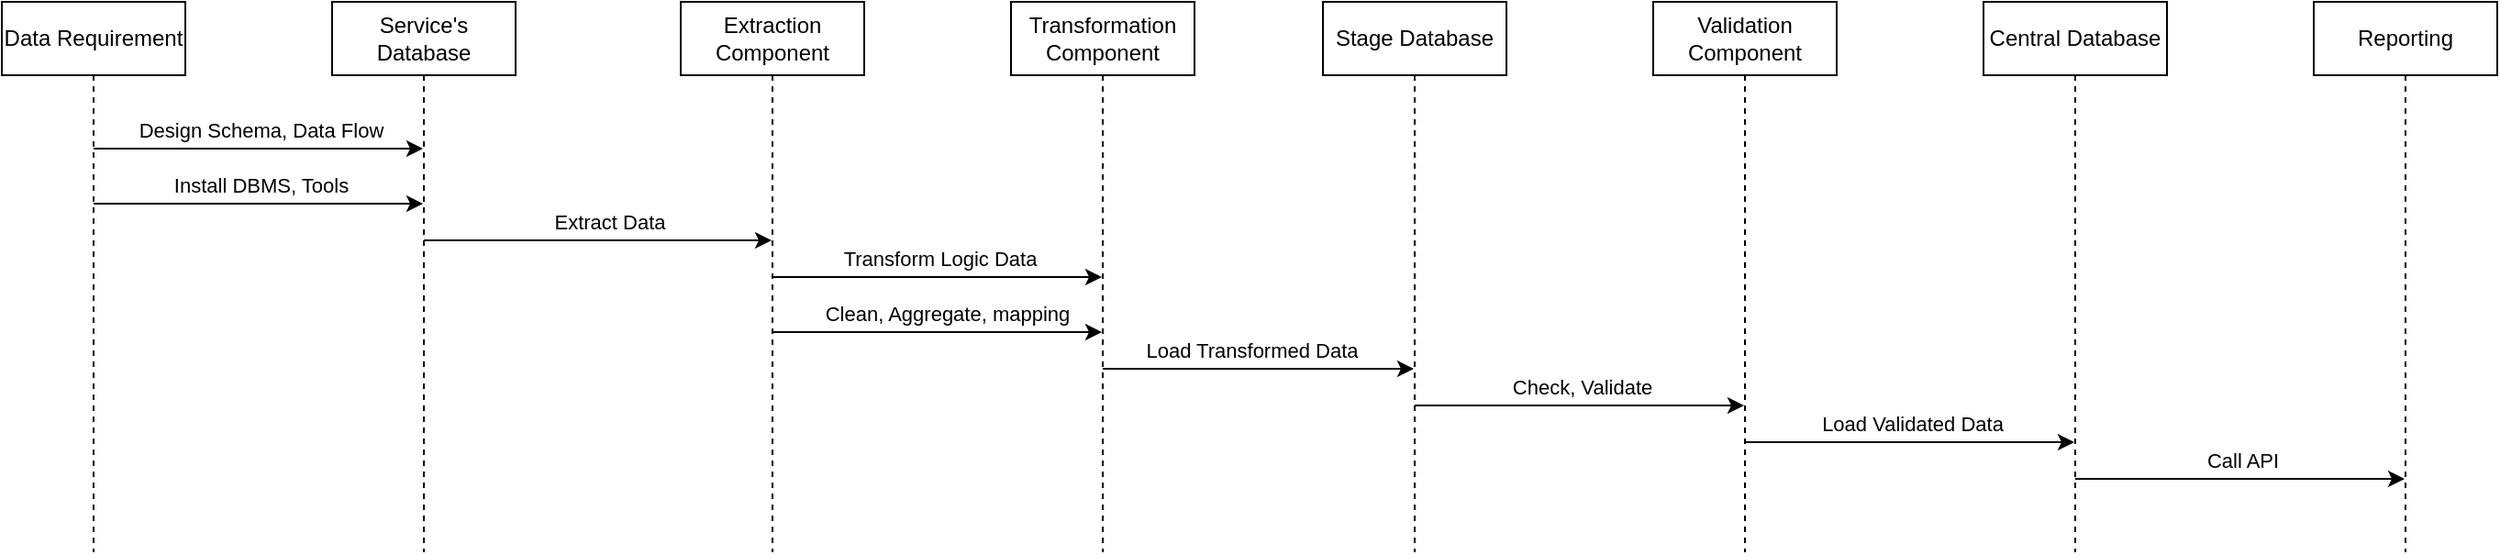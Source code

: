 <mxfile version="21.3.7" type="github">
  <diagram name="Page-1" id="2YBvvXClWsGukQMizWep">
    <mxGraphModel dx="1010" dy="542" grid="1" gridSize="10" guides="1" tooltips="1" connect="1" arrows="1" fold="1" page="1" pageScale="1" pageWidth="850" pageHeight="1100" math="0" shadow="0">
      <root>
        <mxCell id="0" />
        <mxCell id="1" parent="0" />
        <mxCell id="hRcrlmGx0hsTA7UZebqg-2" value="Install DBMS, Tools" style="edgeStyle=elbowEdgeStyle;rounded=0;orthogonalLoop=1;jettySize=auto;html=1;elbow=vertical;curved=0;" edge="1" parent="1" source="aM9ryv3xv72pqoxQDRHE-5" target="hRcrlmGx0hsTA7UZebqg-1">
          <mxGeometry x="0.006" y="10" relative="1" as="geometry">
            <Array as="points">
              <mxPoint x="190" y="150" />
            </Array>
            <mxPoint as="offset" />
          </mxGeometry>
        </mxCell>
        <mxCell id="aM9ryv3xv72pqoxQDRHE-5" value="Data Requirement" style="shape=umlLifeline;perimeter=lifelinePerimeter;whiteSpace=wrap;html=1;container=0;dropTarget=0;collapsible=0;recursiveResize=0;outlineConnect=0;portConstraint=eastwest;newEdgeStyle={&quot;edgeStyle&quot;:&quot;elbowEdgeStyle&quot;,&quot;elbow&quot;:&quot;vertical&quot;,&quot;curved&quot;:0,&quot;rounded&quot;:0};" parent="1" vertex="1">
          <mxGeometry x="20" y="40" width="100" height="300" as="geometry" />
        </mxCell>
        <mxCell id="hRcrlmGx0hsTA7UZebqg-4" value="Extract Data" style="edgeStyle=elbowEdgeStyle;rounded=0;orthogonalLoop=1;jettySize=auto;html=1;elbow=vertical;curved=0;" edge="1" parent="1" source="hRcrlmGx0hsTA7UZebqg-1" target="hRcrlmGx0hsTA7UZebqg-3">
          <mxGeometry x="0.059" y="10" relative="1" as="geometry">
            <Array as="points">
              <mxPoint x="350" y="170" />
              <mxPoint x="290" y="170" />
              <mxPoint x="300" y="170" />
              <mxPoint x="300" y="170" />
            </Array>
            <mxPoint as="offset" />
          </mxGeometry>
        </mxCell>
        <mxCell id="hRcrlmGx0hsTA7UZebqg-1" value="Service&#39;s Database" style="shape=umlLifeline;perimeter=lifelinePerimeter;whiteSpace=wrap;html=1;container=0;dropTarget=0;collapsible=0;recursiveResize=0;outlineConnect=0;portConstraint=eastwest;newEdgeStyle={&quot;edgeStyle&quot;:&quot;elbowEdgeStyle&quot;,&quot;elbow&quot;:&quot;vertical&quot;,&quot;curved&quot;:0,&quot;rounded&quot;:0};size=40;" vertex="1" parent="1">
          <mxGeometry x="200" y="40" width="100" height="300" as="geometry" />
        </mxCell>
        <mxCell id="hRcrlmGx0hsTA7UZebqg-6" value="Transform Logic Data" style="edgeStyle=elbowEdgeStyle;rounded=0;orthogonalLoop=1;jettySize=auto;html=1;elbow=vertical;curved=0;" edge="1" parent="1" source="hRcrlmGx0hsTA7UZebqg-3" target="hRcrlmGx0hsTA7UZebqg-5">
          <mxGeometry x="0.006" y="10" relative="1" as="geometry">
            <mxPoint as="offset" />
          </mxGeometry>
        </mxCell>
        <mxCell id="hRcrlmGx0hsTA7UZebqg-3" value="Extraction Component" style="shape=umlLifeline;perimeter=lifelinePerimeter;whiteSpace=wrap;html=1;container=0;dropTarget=0;collapsible=0;recursiveResize=0;outlineConnect=0;portConstraint=eastwest;newEdgeStyle={&quot;edgeStyle&quot;:&quot;elbowEdgeStyle&quot;,&quot;elbow&quot;:&quot;vertical&quot;,&quot;curved&quot;:0,&quot;rounded&quot;:0};" vertex="1" parent="1">
          <mxGeometry x="390" y="40" width="100" height="300" as="geometry" />
        </mxCell>
        <mxCell id="hRcrlmGx0hsTA7UZebqg-8" value="Load Transformed Data" style="edgeStyle=elbowEdgeStyle;rounded=0;orthogonalLoop=1;jettySize=auto;html=1;elbow=vertical;curved=0;" edge="1" parent="1" source="hRcrlmGx0hsTA7UZebqg-5" target="hRcrlmGx0hsTA7UZebqg-7">
          <mxGeometry x="-0.05" y="10" relative="1" as="geometry">
            <Array as="points">
              <mxPoint x="730" y="240" />
              <mxPoint x="740" y="230" />
            </Array>
            <mxPoint as="offset" />
          </mxGeometry>
        </mxCell>
        <mxCell id="hRcrlmGx0hsTA7UZebqg-5" value="Transformation Component" style="shape=umlLifeline;perimeter=lifelinePerimeter;whiteSpace=wrap;html=1;container=0;dropTarget=0;collapsible=0;recursiveResize=0;outlineConnect=0;portConstraint=eastwest;newEdgeStyle={&quot;edgeStyle&quot;:&quot;elbowEdgeStyle&quot;,&quot;elbow&quot;:&quot;vertical&quot;,&quot;curved&quot;:0,&quot;rounded&quot;:0};size=40;" vertex="1" parent="1">
          <mxGeometry x="570" y="40" width="100" height="300" as="geometry" />
        </mxCell>
        <mxCell id="hRcrlmGx0hsTA7UZebqg-10" value="Check, Validate" style="edgeStyle=elbowEdgeStyle;rounded=0;orthogonalLoop=1;jettySize=auto;html=1;elbow=vertical;curved=0;" edge="1" parent="1" source="hRcrlmGx0hsTA7UZebqg-7" target="hRcrlmGx0hsTA7UZebqg-9">
          <mxGeometry x="0.006" y="10" relative="1" as="geometry">
            <Array as="points">
              <mxPoint x="850" y="260" />
            </Array>
            <mxPoint as="offset" />
          </mxGeometry>
        </mxCell>
        <mxCell id="hRcrlmGx0hsTA7UZebqg-7" value="Stage Database" style="shape=umlLifeline;perimeter=lifelinePerimeter;whiteSpace=wrap;html=1;container=0;dropTarget=0;collapsible=0;recursiveResize=0;outlineConnect=0;portConstraint=eastwest;newEdgeStyle={&quot;edgeStyle&quot;:&quot;elbowEdgeStyle&quot;,&quot;elbow&quot;:&quot;vertical&quot;,&quot;curved&quot;:0,&quot;rounded&quot;:0};" vertex="1" parent="1">
          <mxGeometry x="740" y="40" width="100" height="300" as="geometry" />
        </mxCell>
        <mxCell id="hRcrlmGx0hsTA7UZebqg-12" value="Load Validated Data" style="edgeStyle=elbowEdgeStyle;rounded=0;orthogonalLoop=1;jettySize=auto;html=1;elbow=vertical;curved=0;" edge="1" parent="1" source="hRcrlmGx0hsTA7UZebqg-9" target="hRcrlmGx0hsTA7UZebqg-11">
          <mxGeometry x="0.006" y="10" relative="1" as="geometry">
            <Array as="points">
              <mxPoint x="1070" y="280" />
            </Array>
            <mxPoint as="offset" />
          </mxGeometry>
        </mxCell>
        <mxCell id="hRcrlmGx0hsTA7UZebqg-9" value="Validation Component" style="shape=umlLifeline;perimeter=lifelinePerimeter;whiteSpace=wrap;html=1;container=0;dropTarget=0;collapsible=0;recursiveResize=0;outlineConnect=0;portConstraint=eastwest;newEdgeStyle={&quot;edgeStyle&quot;:&quot;elbowEdgeStyle&quot;,&quot;elbow&quot;:&quot;vertical&quot;,&quot;curved&quot;:0,&quot;rounded&quot;:0};" vertex="1" parent="1">
          <mxGeometry x="920" y="40" width="100" height="300" as="geometry" />
        </mxCell>
        <mxCell id="hRcrlmGx0hsTA7UZebqg-14" value="Call API" style="edgeStyle=elbowEdgeStyle;rounded=0;orthogonalLoop=1;jettySize=auto;html=1;elbow=vertical;curved=0;" edge="1" parent="1" source="hRcrlmGx0hsTA7UZebqg-11" target="hRcrlmGx0hsTA7UZebqg-13">
          <mxGeometry x="0.006" y="10" relative="1" as="geometry">
            <Array as="points">
              <mxPoint x="1220" y="300" />
            </Array>
            <mxPoint as="offset" />
          </mxGeometry>
        </mxCell>
        <mxCell id="hRcrlmGx0hsTA7UZebqg-11" value="Central Database" style="shape=umlLifeline;perimeter=lifelinePerimeter;whiteSpace=wrap;html=1;container=0;dropTarget=0;collapsible=0;recursiveResize=0;outlineConnect=0;portConstraint=eastwest;newEdgeStyle={&quot;edgeStyle&quot;:&quot;elbowEdgeStyle&quot;,&quot;elbow&quot;:&quot;vertical&quot;,&quot;curved&quot;:0,&quot;rounded&quot;:0};" vertex="1" parent="1">
          <mxGeometry x="1100" y="40" width="100" height="300" as="geometry" />
        </mxCell>
        <mxCell id="hRcrlmGx0hsTA7UZebqg-13" value="Reporting" style="shape=umlLifeline;perimeter=lifelinePerimeter;whiteSpace=wrap;html=1;container=0;dropTarget=0;collapsible=0;recursiveResize=0;outlineConnect=0;portConstraint=eastwest;newEdgeStyle={&quot;edgeStyle&quot;:&quot;elbowEdgeStyle&quot;,&quot;elbow&quot;:&quot;vertical&quot;,&quot;curved&quot;:0,&quot;rounded&quot;:0};" vertex="1" parent="1">
          <mxGeometry x="1280" y="40" width="100" height="300" as="geometry" />
        </mxCell>
        <mxCell id="hRcrlmGx0hsTA7UZebqg-15" value="Design Schema, Data Flow" style="edgeStyle=elbowEdgeStyle;rounded=0;orthogonalLoop=1;jettySize=auto;html=1;elbow=vertical;curved=0;" edge="1" parent="1" source="aM9ryv3xv72pqoxQDRHE-5" target="hRcrlmGx0hsTA7UZebqg-1">
          <mxGeometry x="0.006" y="10" relative="1" as="geometry">
            <mxPoint x="79" y="190" as="sourcePoint" />
            <mxPoint x="250" y="190" as="targetPoint" />
            <Array as="points">
              <mxPoint x="150" y="120" />
              <mxPoint x="200" y="190" />
              <mxPoint x="190" y="200" />
              <mxPoint x="250" y="210" />
            </Array>
            <mxPoint as="offset" />
          </mxGeometry>
        </mxCell>
        <mxCell id="hRcrlmGx0hsTA7UZebqg-16" value="Clean, Aggregate, mapping" style="edgeStyle=elbowEdgeStyle;rounded=0;orthogonalLoop=1;jettySize=auto;html=1;elbow=vertical;curved=0;" edge="1" parent="1" source="hRcrlmGx0hsTA7UZebqg-3" target="hRcrlmGx0hsTA7UZebqg-5">
          <mxGeometry x="0.059" y="10" relative="1" as="geometry">
            <mxPoint x="450" y="260" as="sourcePoint" />
            <mxPoint x="631" y="260" as="targetPoint" />
            <Array as="points">
              <mxPoint x="530" y="220" />
            </Array>
            <mxPoint as="offset" />
          </mxGeometry>
        </mxCell>
      </root>
    </mxGraphModel>
  </diagram>
</mxfile>
